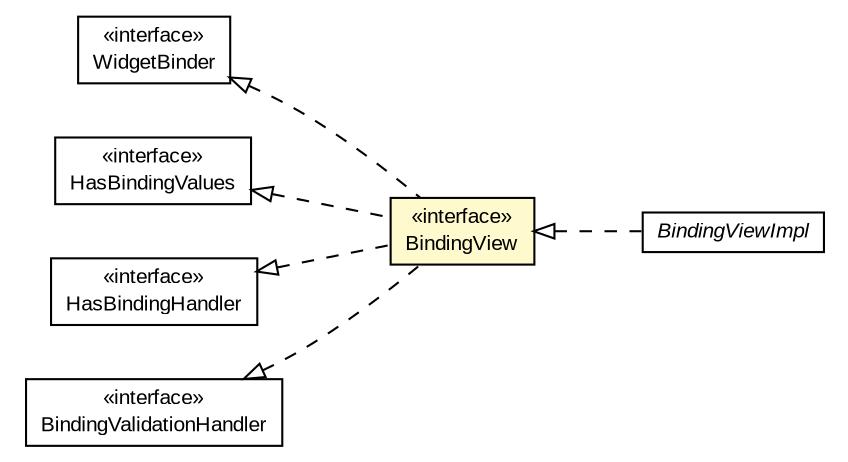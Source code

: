 #!/usr/local/bin/dot
#
# Class diagram 
# Generated by UMLGraph version R5_6-24-gf6e263 (http://www.umlgraph.org/)
#

digraph G {
	edge [fontname="arial",fontsize=10,labelfontname="arial",labelfontsize=10];
	node [fontname="arial",fontsize=10,shape=plaintext];
	nodesep=0.25;
	ranksep=0.5;
	rankdir=LR;
	// org.turbogwt.mvp.databind.client.WidgetBinder
	c421 [label=<<table title="org.turbogwt.mvp.databind.client.WidgetBinder" border="0" cellborder="1" cellspacing="0" cellpadding="2" port="p" href="./WidgetBinder.html">
		<tr><td><table border="0" cellspacing="0" cellpadding="1">
<tr><td align="center" balign="center"> &#171;interface&#187; </td></tr>
<tr><td align="center" balign="center"> WidgetBinder </td></tr>
		</table></td></tr>
		</table>>, URL="./WidgetBinder.html", fontname="arial", fontcolor="black", fontsize=10.0];
	// org.turbogwt.mvp.databind.client.HasBindingValues
	c431 [label=<<table title="org.turbogwt.mvp.databind.client.HasBindingValues" border="0" cellborder="1" cellspacing="0" cellpadding="2" port="p" href="./HasBindingValues.html">
		<tr><td><table border="0" cellspacing="0" cellpadding="1">
<tr><td align="center" balign="center"> &#171;interface&#187; </td></tr>
<tr><td align="center" balign="center"> HasBindingValues </td></tr>
		</table></td></tr>
		</table>>, URL="./HasBindingValues.html", fontname="arial", fontcolor="black", fontsize=10.0];
	// org.turbogwt.mvp.databind.client.HasBindingHandler
	c432 [label=<<table title="org.turbogwt.mvp.databind.client.HasBindingHandler" border="0" cellborder="1" cellspacing="0" cellpadding="2" port="p" href="./HasBindingHandler.html">
		<tr><td><table border="0" cellspacing="0" cellpadding="1">
<tr><td align="center" balign="center"> &#171;interface&#187; </td></tr>
<tr><td align="center" balign="center"> HasBindingHandler </td></tr>
		</table></td></tr>
		</table>>, URL="./HasBindingHandler.html", fontname="arial", fontcolor="black", fontsize=10.0];
	// org.turbogwt.mvp.databind.client.BindingViewImpl
	c433 [label=<<table title="org.turbogwt.mvp.databind.client.BindingViewImpl" border="0" cellborder="1" cellspacing="0" cellpadding="2" port="p" href="./BindingViewImpl.html">
		<tr><td><table border="0" cellspacing="0" cellpadding="1">
<tr><td align="center" balign="center"><font face="arial italic"> BindingViewImpl </font></td></tr>
		</table></td></tr>
		</table>>, URL="./BindingViewImpl.html", fontname="arial", fontcolor="black", fontsize=10.0];
	// org.turbogwt.mvp.databind.client.BindingView
	c434 [label=<<table title="org.turbogwt.mvp.databind.client.BindingView" border="0" cellborder="1" cellspacing="0" cellpadding="2" port="p" bgcolor="lemonChiffon" href="./BindingView.html">
		<tr><td><table border="0" cellspacing="0" cellpadding="1">
<tr><td align="center" balign="center"> &#171;interface&#187; </td></tr>
<tr><td align="center" balign="center"> BindingView </td></tr>
		</table></td></tr>
		</table>>, URL="./BindingView.html", fontname="arial", fontcolor="black", fontsize=10.0];
	// org.turbogwt.mvp.databind.client.BindingValidationHandler
	c435 [label=<<table title="org.turbogwt.mvp.databind.client.BindingValidationHandler" border="0" cellborder="1" cellspacing="0" cellpadding="2" port="p" href="./BindingValidationHandler.html">
		<tr><td><table border="0" cellspacing="0" cellpadding="1">
<tr><td align="center" balign="center"> &#171;interface&#187; </td></tr>
<tr><td align="center" balign="center"> BindingValidationHandler </td></tr>
		</table></td></tr>
		</table>>, URL="./BindingValidationHandler.html", fontname="arial", fontcolor="black", fontsize=10.0];
	//org.turbogwt.mvp.databind.client.BindingViewImpl implements org.turbogwt.mvp.databind.client.BindingView
	c434:p -> c433:p [dir=back,arrowtail=empty,style=dashed];
	//org.turbogwt.mvp.databind.client.BindingView implements org.turbogwt.mvp.databind.client.HasBindingHandler
	c432:p -> c434:p [dir=back,arrowtail=empty,style=dashed];
	//org.turbogwt.mvp.databind.client.BindingView implements org.turbogwt.mvp.databind.client.HasBindingValues
	c431:p -> c434:p [dir=back,arrowtail=empty,style=dashed];
	//org.turbogwt.mvp.databind.client.BindingView implements org.turbogwt.mvp.databind.client.WidgetBinder
	c421:p -> c434:p [dir=back,arrowtail=empty,style=dashed];
	//org.turbogwt.mvp.databind.client.BindingView implements org.turbogwt.mvp.databind.client.BindingValidationHandler
	c435:p -> c434:p [dir=back,arrowtail=empty,style=dashed];
}

